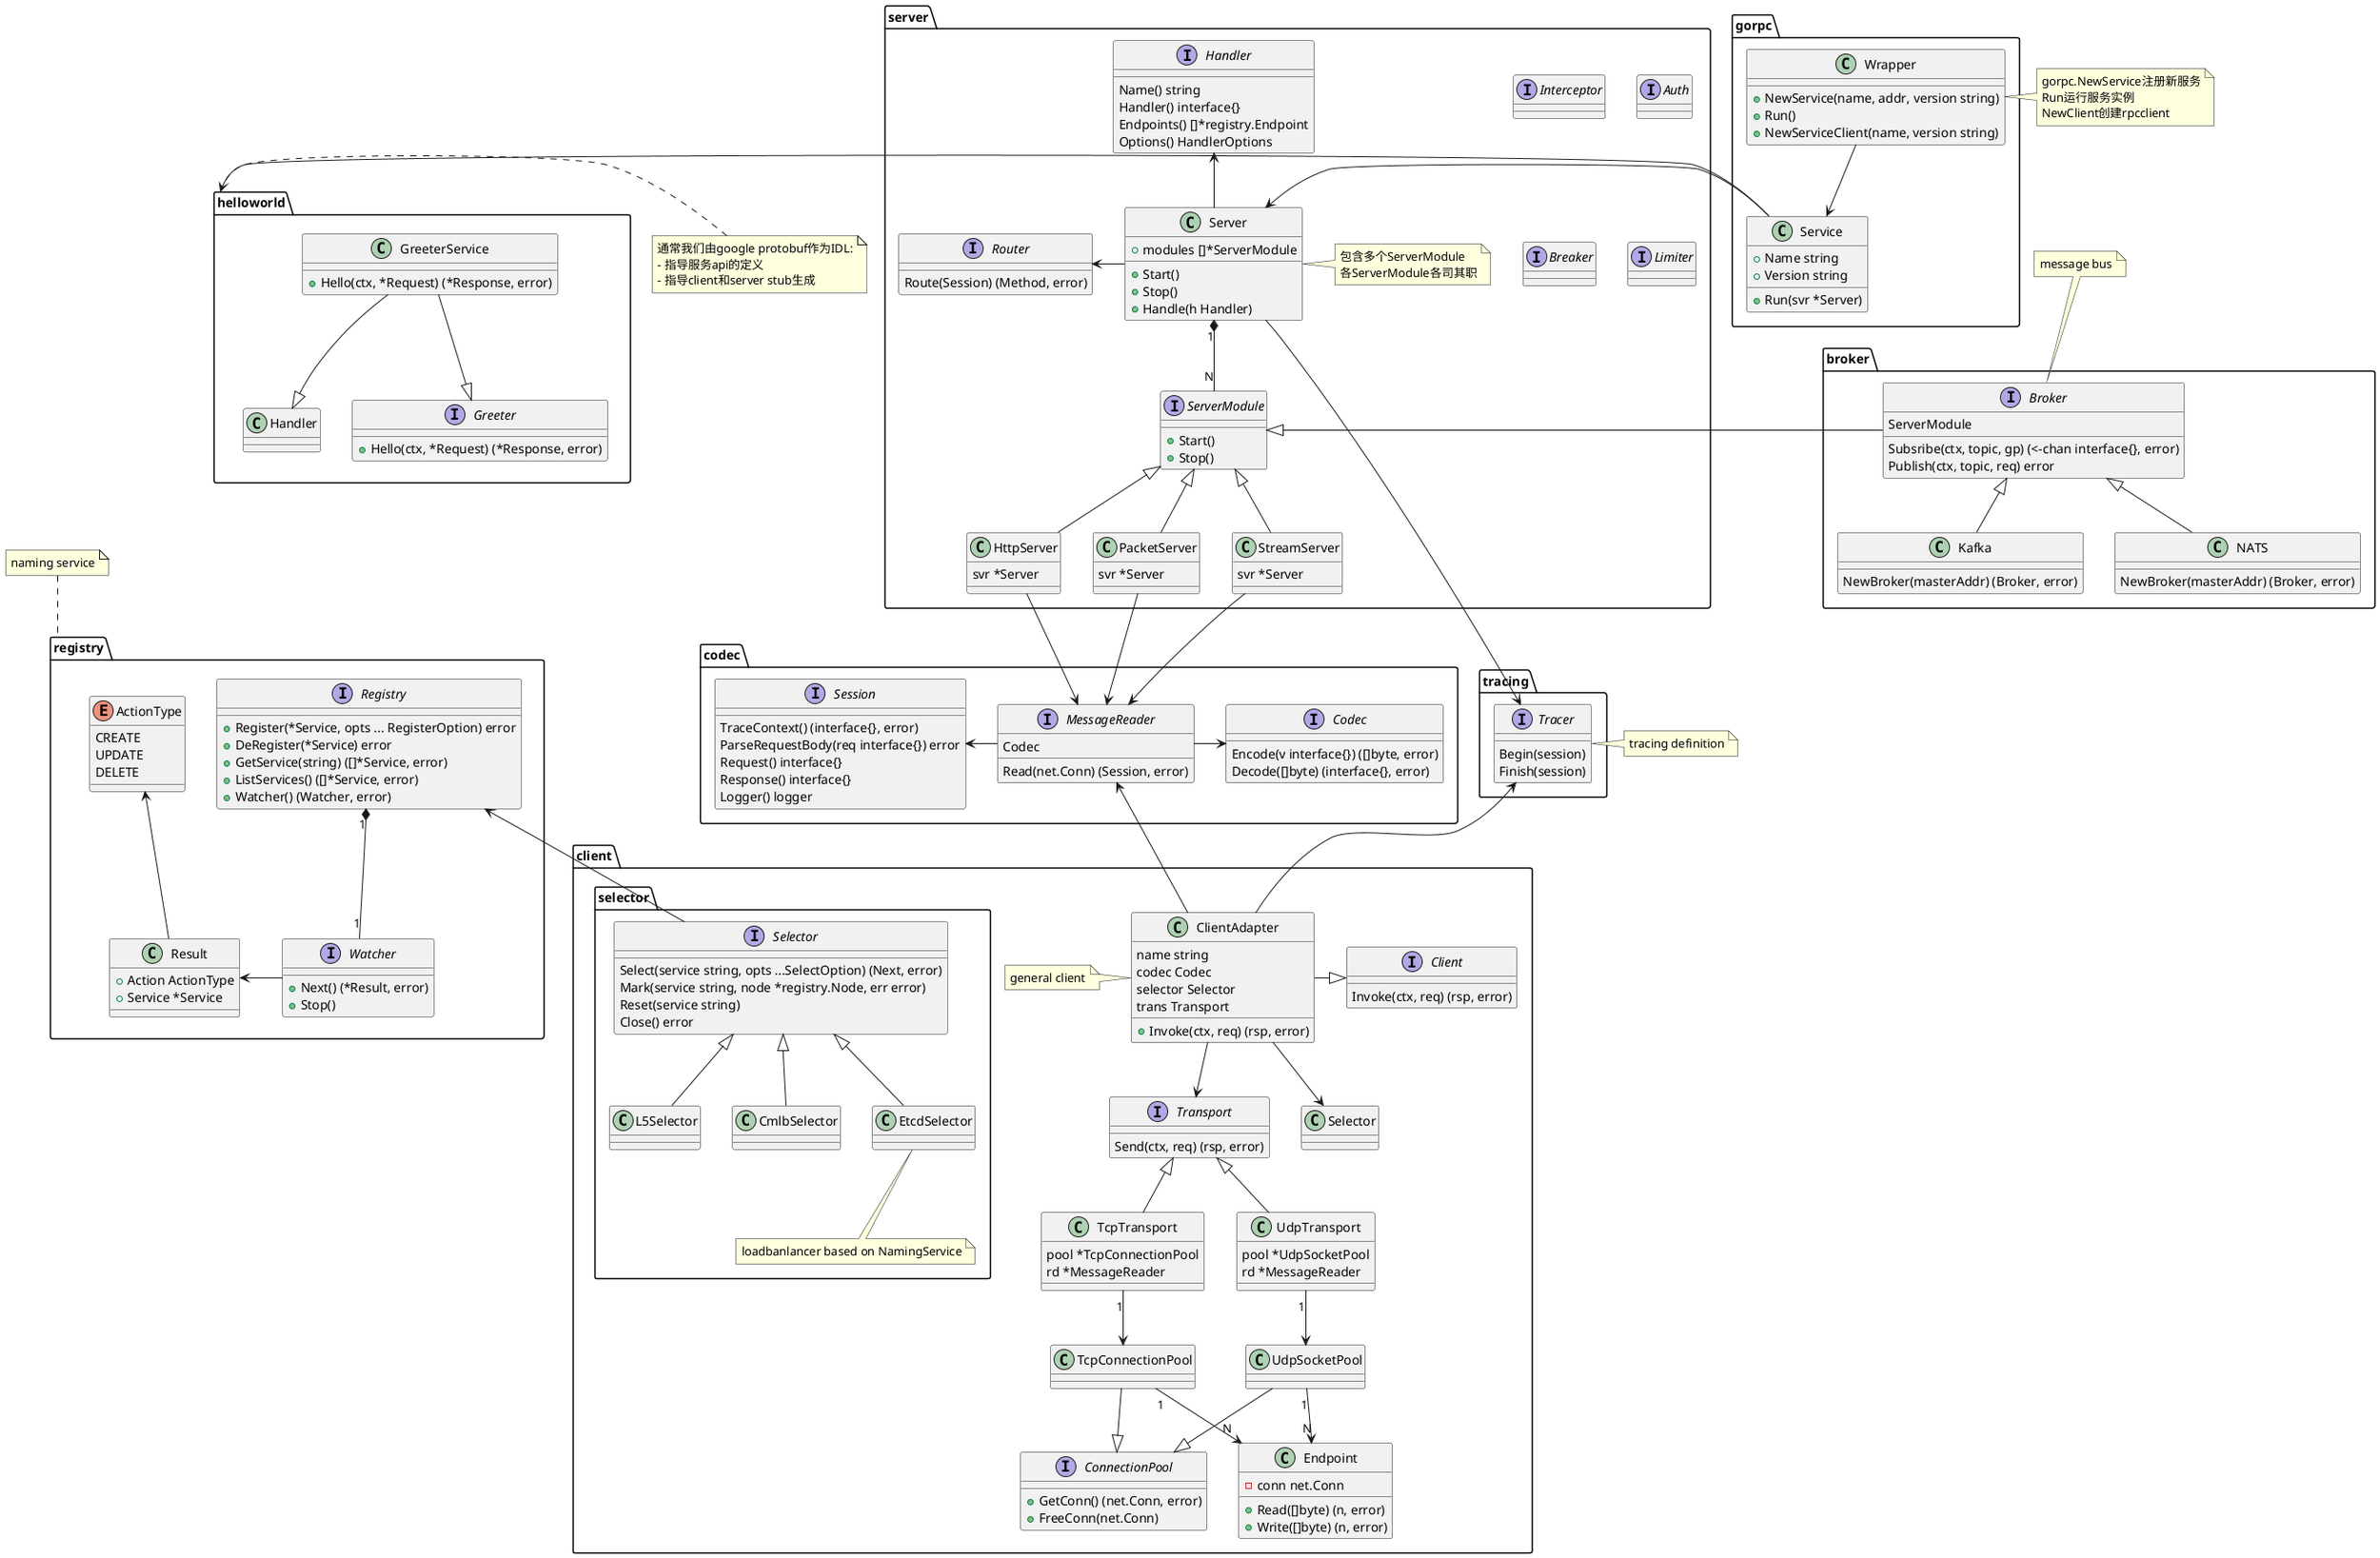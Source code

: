 @startuml

package "helloworld" {

    interface Greeter {
        +Hello(ctx, *Request) (*Response, error)
    }

    class GreeterService {
        +Hello(ctx, *Request) (*Response, error)
    }
    GreeterService --|> Greeter
    GreeterService --|> Handler
}
note right of helloworld
    通常我们由google protobuf作为IDL:
    - 指导服务api的定义
    - 指导client和server stub生成
end note


package "server" {

    class Server {
        +modules []*ServerModule
        +Start()
        +Stop()
        +Handle(h Handler)
    }

    interface ServerModule {
        +Start()
        +Stop()
    }

    Server "1" *-down- "N" ServerModule
    note right of Server
        包含多个ServerModule
        各ServerModule各司其职
    end note

    class PacketServer {
        svr *Server
    }
    PacketServer -up-|> ServerModule

    class StreamServer {
        svr *Server
    }
    StreamServer -up-|> ServerModule

    class HttpServer {
        svr *Server
    }
    HttpServer -up-|> ServerModule

    interface Handler {
    	Name() string
    	Handler() interface{}
    	Endpoints() []*registry.Endpoint
    	Options() HandlerOptions
    }
    Server -up-> Handler
    'note left of Handler : type GreeterService struct{} \nfunc (s *GreeterService) Hello(ctx, req) (rsp, error)

    interface Router {
        Route(Session) (Method, error)
    }
    Server -left-> Router

    interface Interceptor {
    }
    interface Auth {
    }
    interface Breaker {
    }
    interface Limiter {
    }

}

package "codec" {

    interface Session {
        TraceContext() (interface{}, error)
        ParseRequestBody(req interface{}) error
        Request() interface{}
        Response() interface{}
        Logger() logger
    }

    interface Codec {
        Encode(v interface{}) ([]byte, error)
        Decode([]byte) (interface{}, error)
    }

    interface MessageReader {
        Codec
        Read(net.Conn) (Session, error)
    }

    MessageReader -right-> Codec
    MessageReader -left-> Session

    StreamServer -down-> MessageReader
    PacketServer -down-> MessageReader
    HttpServer -down-> MessageReader
}

package "registry" {
    interface Registry {
        +Register(*Service, opts ... RegisterOption) error
        +DeRegister(*Service) error
        +GetService(string) ([]*Service, error)
        +ListServices() ([]*Service, error)
        +Watcher() (Watcher, error)
    }
    Registry "1" *-down- "1" Watcher

    interface Watcher {
        +Next() (*Result, error)
        +Stop()
    }
    Watcher -right-> Result

    class Result {
        +Action ActionType
        +Service *Service
    }
    enum ActionType {
        CREATE
        UPDATE
        DELETE
    }
    Result -up-> ActionType
}
note top of registry
naming service
end note



package "client" {

    interface Client {
        Invoke(ctx, req) (rsp, error)
    }

    interface Transport {
        Send(ctx, req) (rsp, error)
    }
    class TcpTransport {
        pool *TcpConnectionPool
        rd *MessageReader
    }
    TcpTransport "1" --> "TcpConnectionPool"
    TcpTransport -up-|> Transport

    class UdpTransport {
        pool *UdpSocketPool
        rd *MessageReader
    }
    UdpTransport "1" --> "UdpSocketPool"
    UdpTransport -up-|> Transport


    interface ConnectionPool {
        +GetConn() (net.Conn, error)
        +FreeConn(net.Conn)
    }
    TcpConnectionPool --|> ConnectionPool
    UdpSocketPool --|> ConnectionPool

    TcpConnectionPool "1" --> "N" Endpoint
    UdpSocketPool "1" --> "N" Endpoint

    class Endpoint {
        -conn net.Conn
        +Read([]byte) (n, error)
        +Write([]byte) (n, error)
    }

    class ClientAdapter {
        name string
        codec Codec
        selector Selector
        trans Transport
        +Invoke(ctx, req) (rsp, error)
    }
    note left: general client

    ClientAdapter -right-|> Client
    ClientAdapter -up-> MessageReader
    ClientAdapter --> Transport
    ClientAdapter --> Selector

    package "selector" {
        interface Selector {
	        Select(service string, opts ...SelectOption) (Next, error)
	        Mark(service string, node *registry.Node, err error)
	        Reset(service string)
	        Close() error
        }

        L5Selector -up-|> Selector
        CmlbSelector -up-|> Selector
        EtcdSelector -up-|> Selector
        Selector -up-> Registry
        note bottom of EtcdSelector
            loadbanlancer based on NamingService
        end note

    }
}

package "gorpc" {
    class Wrapper {
        +NewService(name, addr, version string)
        +Run()
        +NewServiceClient(name, version string)
    }
    Wrapper --> Service

    class Service {
        +Name string
        +Version string
        +Run(svr *Server)
    }

    Service -left-> helloworld
    Service -left-> Server
}
note left of Wrapper
    gorpc.NewService注册新服务
    Run运行服务实例
    NewClient创建rpcclient
end note

package "broker" {
    interface Broker {
        ServerModule
        Subsribe(ctx, topic, gp) (<-chan interface{}, error)
        Publish(ctx, topic, req) error
    }
    Broker -right-|> ServerModule

    class NATS {
        NewBroker(masterAddr) (Broker, error)
    }
    NATS -up-|> Broker

    class Kafka {
        NewBroker(masterAddr) (Broker, error)
    }
    Kafka -up-|> Broker
}
note top of Broker
message bus
end note

package "tracing" {
    interface Tracer {
        Begin(session)
        Finish(session)
    }

    Server -right-> Tracer
    ClientAdapter -up-> Tracer
}
note right: tracing definition

@enduml